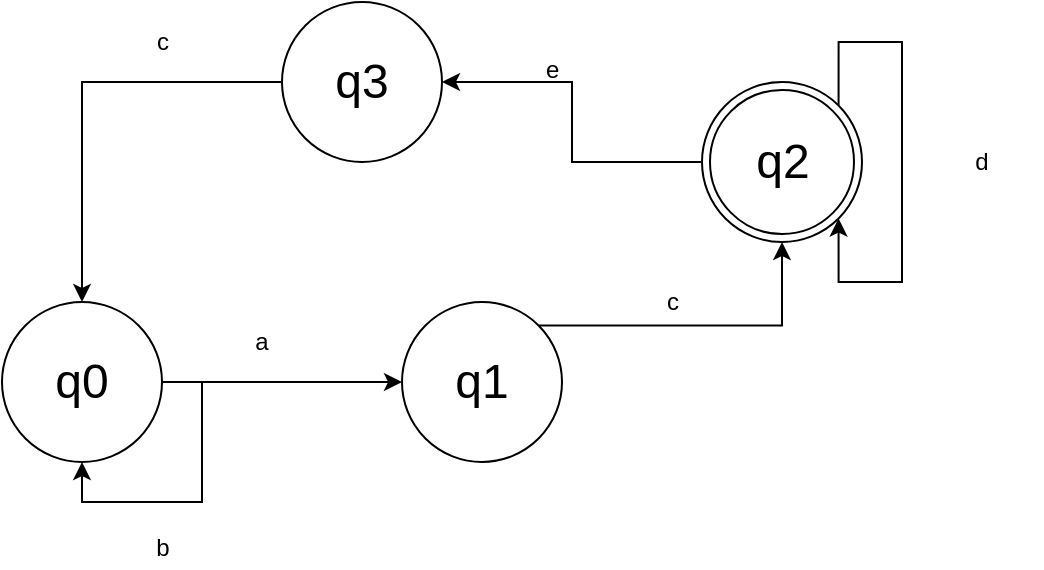 <mxfile version="13.0.0" type="device"><diagram id="XklGvtMEFShdI6nq7ZvW" name="Page-1"><mxGraphModel dx="1595" dy="725" grid="1" gridSize="10" guides="1" tooltips="1" connect="1" arrows="1" fold="1" page="1" pageScale="1" pageWidth="850" pageHeight="1100" math="0" shadow="0"><root><mxCell id="0"/><mxCell id="1" parent="0"/><mxCell id="U4FJCKTQ7RYuZWYvxm-Z-7" style="edgeStyle=orthogonalEdgeStyle;rounded=0;orthogonalLoop=1;jettySize=auto;html=1;exitX=1;exitY=0.5;exitDx=0;exitDy=0;" edge="1" parent="1" source="U4FJCKTQ7RYuZWYvxm-Z-1" target="U4FJCKTQ7RYuZWYvxm-Z-3"><mxGeometry relative="1" as="geometry"/></mxCell><mxCell id="U4FJCKTQ7RYuZWYvxm-Z-1" value="&lt;font style=&quot;font-size: 24px&quot;&gt;q0&lt;/font&gt;" style="ellipse;whiteSpace=wrap;html=1;aspect=fixed;" vertex="1" parent="1"><mxGeometry x="80" y="320" width="80" height="80" as="geometry"/></mxCell><mxCell id="U4FJCKTQ7RYuZWYvxm-Z-8" style="edgeStyle=orthogonalEdgeStyle;rounded=0;orthogonalLoop=1;jettySize=auto;html=1;exitX=1;exitY=0;exitDx=0;exitDy=0;entryX=0.5;entryY=1;entryDx=0;entryDy=0;" edge="1" parent="1" source="U4FJCKTQ7RYuZWYvxm-Z-3" target="U4FJCKTQ7RYuZWYvxm-Z-5"><mxGeometry relative="1" as="geometry"/></mxCell><mxCell id="U4FJCKTQ7RYuZWYvxm-Z-3" value="&lt;font style=&quot;font-size: 24px&quot;&gt;q1&lt;/font&gt;" style="ellipse;whiteSpace=wrap;html=1;aspect=fixed;" vertex="1" parent="1"><mxGeometry x="280" y="320" width="80" height="80" as="geometry"/></mxCell><mxCell id="U4FJCKTQ7RYuZWYvxm-Z-14" style="edgeStyle=orthogonalEdgeStyle;rounded=0;orthogonalLoop=1;jettySize=auto;html=1;exitX=0;exitY=0.5;exitDx=0;exitDy=0;" edge="1" parent="1" source="U4FJCKTQ7RYuZWYvxm-Z-4" target="U4FJCKTQ7RYuZWYvxm-Z-1"><mxGeometry relative="1" as="geometry"/></mxCell><mxCell id="U4FJCKTQ7RYuZWYvxm-Z-4" value="&lt;font style=&quot;font-size: 24px&quot;&gt;q3&lt;/font&gt;" style="ellipse;whiteSpace=wrap;html=1;aspect=fixed;" vertex="1" parent="1"><mxGeometry x="220" y="170" width="80" height="80" as="geometry"/></mxCell><mxCell id="U4FJCKTQ7RYuZWYvxm-Z-10" style="edgeStyle=orthogonalEdgeStyle;rounded=0;orthogonalLoop=1;jettySize=auto;html=1;exitX=0;exitY=0.5;exitDx=0;exitDy=0;entryX=1;entryY=0.5;entryDx=0;entryDy=0;" edge="1" parent="1" source="U4FJCKTQ7RYuZWYvxm-Z-5" target="U4FJCKTQ7RYuZWYvxm-Z-4"><mxGeometry relative="1" as="geometry"/></mxCell><mxCell id="U4FJCKTQ7RYuZWYvxm-Z-5" value="&lt;font style=&quot;font-size: 24px&quot;&gt;q2&lt;/font&gt;" style="ellipse;html=1;shape=endState;aspect=fixed;" vertex="1" parent="1"><mxGeometry x="430" y="210" width="80" height="80" as="geometry"/></mxCell><mxCell id="U4FJCKTQ7RYuZWYvxm-Z-13" style="edgeStyle=orthogonalEdgeStyle;rounded=0;orthogonalLoop=1;jettySize=auto;html=1;exitX=1;exitY=0.5;exitDx=0;exitDy=0;entryX=0.5;entryY=1;entryDx=0;entryDy=0;" edge="1" parent="1" source="U4FJCKTQ7RYuZWYvxm-Z-1" target="U4FJCKTQ7RYuZWYvxm-Z-1"><mxGeometry relative="1" as="geometry"/></mxCell><mxCell id="U4FJCKTQ7RYuZWYvxm-Z-15" value="a" style="text;html=1;strokeColor=none;fillColor=none;align=center;verticalAlign=middle;whiteSpace=wrap;rounded=0;" vertex="1" parent="1"><mxGeometry x="190" y="330" width="40" height="20" as="geometry"/></mxCell><mxCell id="U4FJCKTQ7RYuZWYvxm-Z-16" value="c" style="text;html=1;align=center;verticalAlign=middle;resizable=0;points=[];autosize=1;" vertex="1" parent="1"><mxGeometry x="405" y="310" width="20" height="20" as="geometry"/></mxCell><mxCell id="U4FJCKTQ7RYuZWYvxm-Z-18" style="edgeStyle=orthogonalEdgeStyle;rounded=0;orthogonalLoop=1;jettySize=auto;html=1;exitX=1;exitY=0;exitDx=0;exitDy=0;entryX=1;entryY=1;entryDx=0;entryDy=0;" edge="1" parent="1" source="U4FJCKTQ7RYuZWYvxm-Z-5" target="U4FJCKTQ7RYuZWYvxm-Z-5"><mxGeometry relative="1" as="geometry"/></mxCell><mxCell id="U4FJCKTQ7RYuZWYvxm-Z-19" value="d" style="text;html=1;strokeColor=none;fillColor=none;align=center;verticalAlign=middle;whiteSpace=wrap;rounded=0;" vertex="1" parent="1"><mxGeometry x="540" y="235" width="60" height="30" as="geometry"/></mxCell><mxCell id="U4FJCKTQ7RYuZWYvxm-Z-20" value="e" style="text;whiteSpace=wrap;html=1;" vertex="1" parent="1"><mxGeometry x="350" y="190" width="50" height="30" as="geometry"/></mxCell><mxCell id="U4FJCKTQ7RYuZWYvxm-Z-21" value="c" style="text;html=1;align=center;verticalAlign=middle;resizable=0;points=[];autosize=1;" vertex="1" parent="1"><mxGeometry x="150" y="180" width="20" height="20" as="geometry"/></mxCell><mxCell id="U4FJCKTQ7RYuZWYvxm-Z-22" value="b" style="text;html=1;align=center;verticalAlign=middle;resizable=0;points=[];autosize=1;" vertex="1" parent="1"><mxGeometry x="150" y="433" width="20" height="20" as="geometry"/></mxCell></root></mxGraphModel></diagram></mxfile>